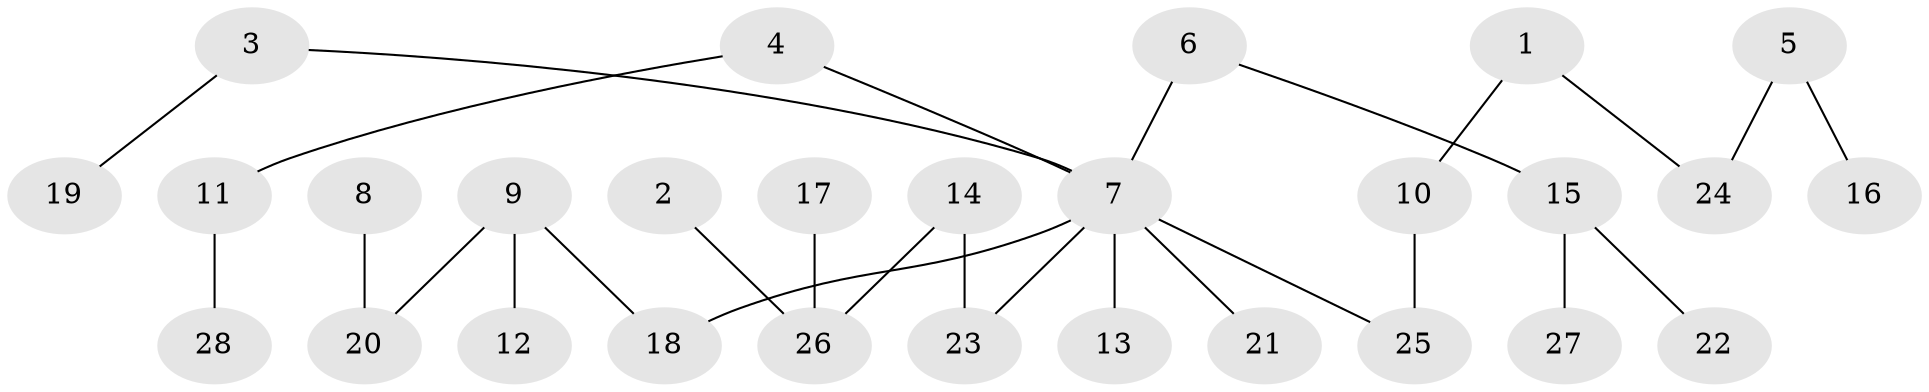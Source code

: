 // original degree distribution, {3: 0.09782608695652174, 6: 0.010869565217391304, 4: 0.09782608695652174, 2: 0.2608695652173913, 1: 0.4891304347826087, 5: 0.043478260869565216}
// Generated by graph-tools (version 1.1) at 2025/37/03/04/25 23:37:26]
// undirected, 28 vertices, 27 edges
graph export_dot {
  node [color=gray90,style=filled];
  1;
  2;
  3;
  4;
  5;
  6;
  7;
  8;
  9;
  10;
  11;
  12;
  13;
  14;
  15;
  16;
  17;
  18;
  19;
  20;
  21;
  22;
  23;
  24;
  25;
  26;
  27;
  28;
  1 -- 10 [weight=1.0];
  1 -- 24 [weight=1.0];
  2 -- 26 [weight=1.0];
  3 -- 7 [weight=1.0];
  3 -- 19 [weight=1.0];
  4 -- 7 [weight=1.0];
  4 -- 11 [weight=1.0];
  5 -- 16 [weight=1.0];
  5 -- 24 [weight=1.0];
  6 -- 7 [weight=1.0];
  6 -- 15 [weight=1.0];
  7 -- 13 [weight=1.0];
  7 -- 18 [weight=1.0];
  7 -- 21 [weight=1.0];
  7 -- 23 [weight=1.0];
  7 -- 25 [weight=1.0];
  8 -- 20 [weight=1.0];
  9 -- 12 [weight=1.0];
  9 -- 18 [weight=1.0];
  9 -- 20 [weight=1.0];
  10 -- 25 [weight=1.0];
  11 -- 28 [weight=1.0];
  14 -- 23 [weight=1.0];
  14 -- 26 [weight=1.0];
  15 -- 22 [weight=1.0];
  15 -- 27 [weight=1.0];
  17 -- 26 [weight=1.0];
}
